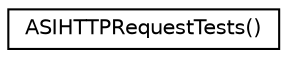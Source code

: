 digraph G
{
  edge [fontname="Helvetica",fontsize="10",labelfontname="Helvetica",labelfontsize="10"];
  node [fontname="Helvetica",fontsize="10",shape=record];
  rankdir="LR";
  Node1 [label="ASIHTTPRequestTests()",height=0.2,width=0.4,color="black", fillcolor="white", style="filled",URL="$interface_a_s_i_h_t_t_p_request_tests_07_08.html"];
}
